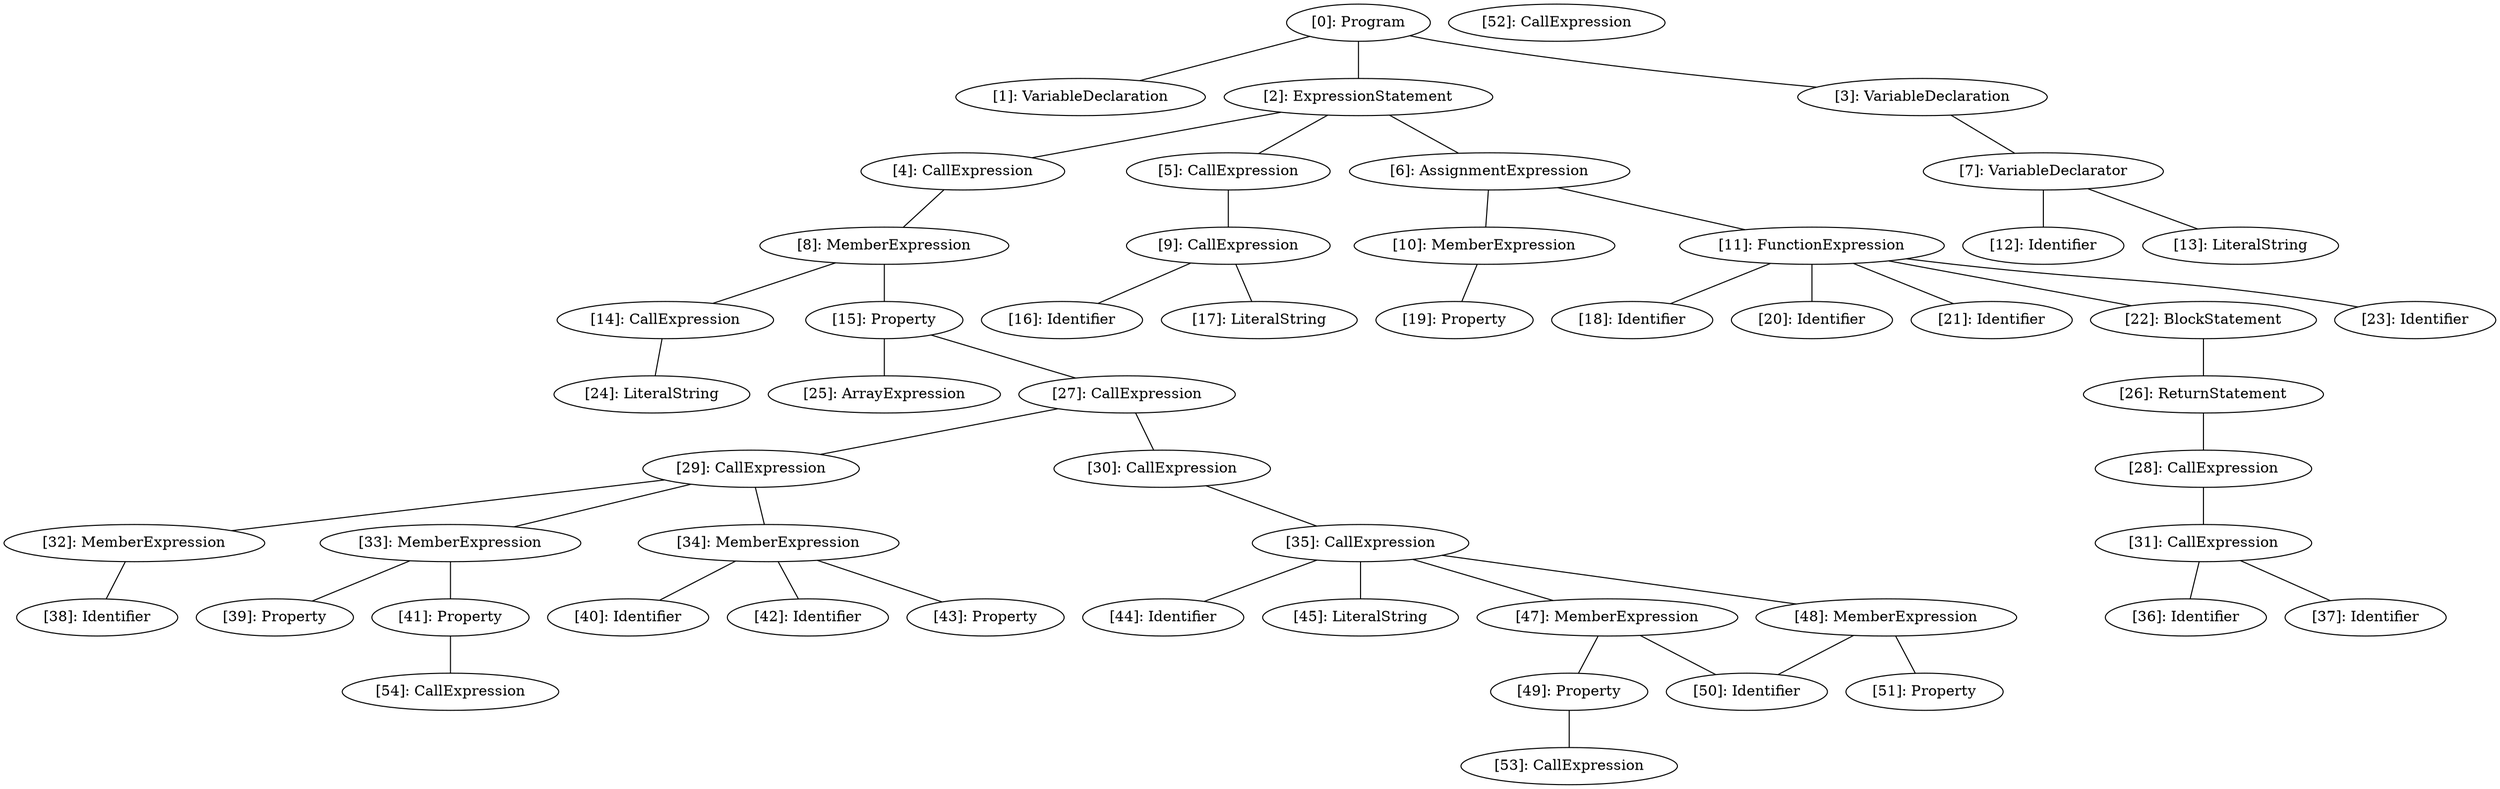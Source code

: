 // Result
graph {
	0 [label="[0]: Program"]
	1 [label="[1]: VariableDeclaration"]
	2 [label="[2]: ExpressionStatement"]
	3 [label="[3]: VariableDeclaration"]
	4 [label="[4]: CallExpression"]
	5 [label="[5]: CallExpression"]
	6 [label="[6]: AssignmentExpression"]
	7 [label="[7]: VariableDeclarator"]
	8 [label="[8]: MemberExpression"]
	9 [label="[9]: CallExpression"]
	10 [label="[10]: MemberExpression"]
	11 [label="[11]: FunctionExpression"]
	12 [label="[12]: Identifier"]
	13 [label="[13]: LiteralString"]
	14 [label="[14]: CallExpression"]
	15 [label="[15]: Property"]
	16 [label="[16]: Identifier"]
	17 [label="[17]: LiteralString"]
	18 [label="[18]: Identifier"]
	19 [label="[19]: Property"]
	20 [label="[20]: Identifier"]
	21 [label="[21]: Identifier"]
	22 [label="[22]: BlockStatement"]
	23 [label="[23]: Identifier"]
	24 [label="[24]: LiteralString"]
	25 [label="[25]: ArrayExpression"]
	26 [label="[26]: ReturnStatement"]
	27 [label="[27]: CallExpression"]
	28 [label="[28]: CallExpression"]
	29 [label="[29]: CallExpression"]
	30 [label="[30]: CallExpression"]
	31 [label="[31]: CallExpression"]
	32 [label="[32]: MemberExpression"]
	33 [label="[33]: MemberExpression"]
	34 [label="[34]: MemberExpression"]
	35 [label="[35]: CallExpression"]
	36 [label="[36]: Identifier"]
	37 [label="[37]: Identifier"]
	38 [label="[38]: Identifier"]
	39 [label="[39]: Property"]
	40 [label="[40]: Identifier"]
	41 [label="[41]: Property"]
	42 [label="[42]: Identifier"]
	43 [label="[43]: Property"]
	44 [label="[44]: Identifier"]
	45 [label="[45]: LiteralString"]
	47 [label="[47]: MemberExpression"]
	48 [label="[48]: MemberExpression"]
	49 [label="[49]: Property"]
	50 [label="[50]: Identifier"]
	51 [label="[51]: Property"]
	52 [label="[52]: CallExpression"]
	53 [label="[53]: CallExpression"]
	54 [label="[54]: CallExpression"]
	0 -- 1
	0 -- 2
	0 -- 3
	2 -- 4
	2 -- 5
	2 -- 6
	3 -- 7
	4 -- 8
	5 -- 9
	6 -- 10
	6 -- 11
	7 -- 12
	7 -- 13
	8 -- 14
	8 -- 15
	9 -- 16
	9 -- 17
	10 -- 19
	11 -- 18
	11 -- 20
	11 -- 21
	11 -- 22
	11 -- 23
	14 -- 24
	15 -- 25
	15 -- 27
	22 -- 26
	26 -- 28
	27 -- 29
	27 -- 30
	28 -- 31
	29 -- 32
	29 -- 33
	29 -- 34
	30 -- 35
	31 -- 36
	31 -- 37
	32 -- 38
	33 -- 39
	33 -- 41
	34 -- 40
	34 -- 42
	34 -- 43
	35 -- 44
	35 -- 45
	35 -- 47
	35 -- 48
	41 -- 54
	47 -- 49
	47 -- 50
	48 -- 50
	48 -- 51
	49 -- 53
}
